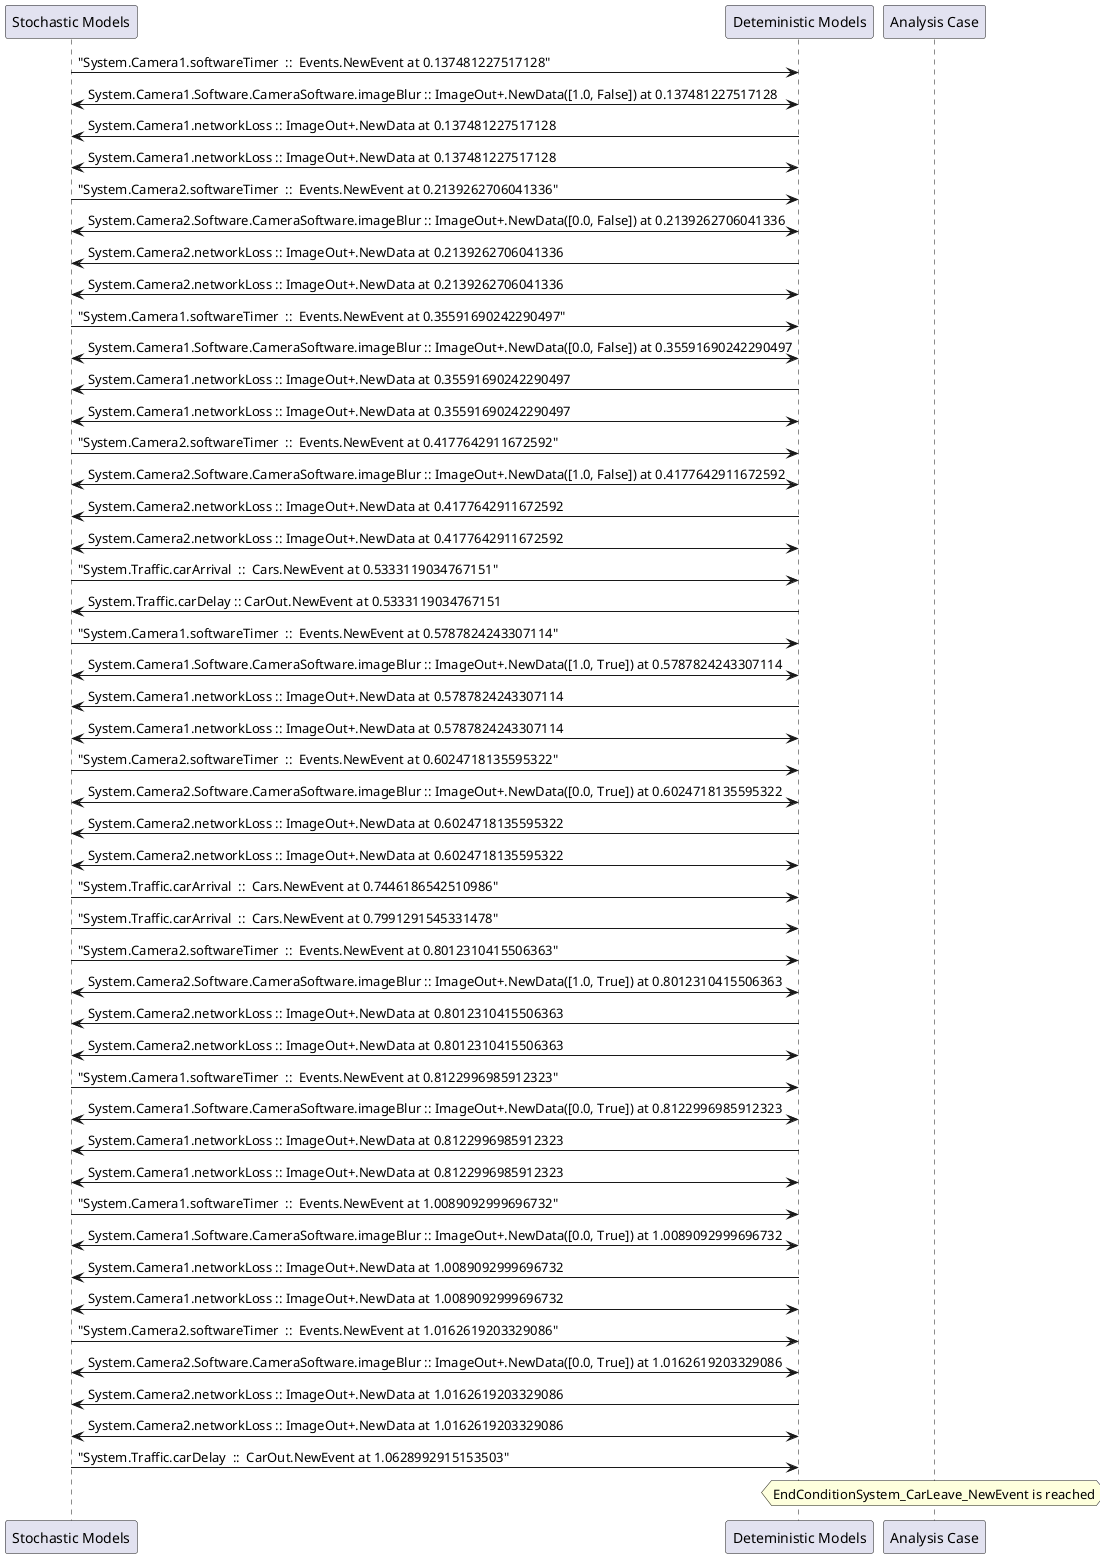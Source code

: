 
	@startuml
	participant "Stochastic Models" as stochmodel
	participant "Deteministic Models" as detmodel
	participant "Analysis Case" as analysis
	{13470_stop} stochmodel -> detmodel : "System.Camera1.softwareTimer  ::  Events.NewEvent at 0.137481227517128"
detmodel <-> stochmodel : System.Camera1.Software.CameraSoftware.imageBlur :: ImageOut+.NewData([1.0, False]) at 0.137481227517128
detmodel -> stochmodel : System.Camera1.networkLoss :: ImageOut+.NewData at 0.137481227517128
detmodel <-> stochmodel : System.Camera1.networkLoss :: ImageOut+.NewData at 0.137481227517128
{13485_stop} stochmodel -> detmodel : "System.Camera2.softwareTimer  ::  Events.NewEvent at 0.2139262706041336"
detmodel <-> stochmodel : System.Camera2.Software.CameraSoftware.imageBlur :: ImageOut+.NewData([0.0, False]) at 0.2139262706041336
detmodel -> stochmodel : System.Camera2.networkLoss :: ImageOut+.NewData at 0.2139262706041336
detmodel <-> stochmodel : System.Camera2.networkLoss :: ImageOut+.NewData at 0.2139262706041336
{13471_stop} stochmodel -> detmodel : "System.Camera1.softwareTimer  ::  Events.NewEvent at 0.35591690242290497"
detmodel <-> stochmodel : System.Camera1.Software.CameraSoftware.imageBlur :: ImageOut+.NewData([0.0, False]) at 0.35591690242290497
detmodel -> stochmodel : System.Camera1.networkLoss :: ImageOut+.NewData at 0.35591690242290497
detmodel <-> stochmodel : System.Camera1.networkLoss :: ImageOut+.NewData at 0.35591690242290497
{13486_stop} stochmodel -> detmodel : "System.Camera2.softwareTimer  ::  Events.NewEvent at 0.4177642911672592"
detmodel <-> stochmodel : System.Camera2.Software.CameraSoftware.imageBlur :: ImageOut+.NewData([1.0, False]) at 0.4177642911672592
detmodel -> stochmodel : System.Camera2.networkLoss :: ImageOut+.NewData at 0.4177642911672592
detmodel <-> stochmodel : System.Camera2.networkLoss :: ImageOut+.NewData at 0.4177642911672592
{13500_stop} stochmodel -> detmodel : "System.Traffic.carArrival  ::  Cars.NewEvent at 0.5333119034767151"
{13510_start} detmodel -> stochmodel : System.Traffic.carDelay :: CarOut.NewEvent at 0.5333119034767151
{13472_stop} stochmodel -> detmodel : "System.Camera1.softwareTimer  ::  Events.NewEvent at 0.5787824243307114"
detmodel <-> stochmodel : System.Camera1.Software.CameraSoftware.imageBlur :: ImageOut+.NewData([1.0, True]) at 0.5787824243307114
detmodel -> stochmodel : System.Camera1.networkLoss :: ImageOut+.NewData at 0.5787824243307114
detmodel <-> stochmodel : System.Camera1.networkLoss :: ImageOut+.NewData at 0.5787824243307114
{13487_stop} stochmodel -> detmodel : "System.Camera2.softwareTimer  ::  Events.NewEvent at 0.6024718135595322"
detmodel <-> stochmodel : System.Camera2.Software.CameraSoftware.imageBlur :: ImageOut+.NewData([0.0, True]) at 0.6024718135595322
detmodel -> stochmodel : System.Camera2.networkLoss :: ImageOut+.NewData at 0.6024718135595322
detmodel <-> stochmodel : System.Camera2.networkLoss :: ImageOut+.NewData at 0.6024718135595322
{13501_stop} stochmodel -> detmodel : "System.Traffic.carArrival  ::  Cars.NewEvent at 0.7446186542510986"
{13502_stop} stochmodel -> detmodel : "System.Traffic.carArrival  ::  Cars.NewEvent at 0.7991291545331478"
{13488_stop} stochmodel -> detmodel : "System.Camera2.softwareTimer  ::  Events.NewEvent at 0.8012310415506363"
detmodel <-> stochmodel : System.Camera2.Software.CameraSoftware.imageBlur :: ImageOut+.NewData([1.0, True]) at 0.8012310415506363
detmodel -> stochmodel : System.Camera2.networkLoss :: ImageOut+.NewData at 0.8012310415506363
detmodel <-> stochmodel : System.Camera2.networkLoss :: ImageOut+.NewData at 0.8012310415506363
{13473_stop} stochmodel -> detmodel : "System.Camera1.softwareTimer  ::  Events.NewEvent at 0.8122996985912323"
detmodel <-> stochmodel : System.Camera1.Software.CameraSoftware.imageBlur :: ImageOut+.NewData([0.0, True]) at 0.8122996985912323
detmodel -> stochmodel : System.Camera1.networkLoss :: ImageOut+.NewData at 0.8122996985912323
detmodel <-> stochmodel : System.Camera1.networkLoss :: ImageOut+.NewData at 0.8122996985912323
{13474_stop} stochmodel -> detmodel : "System.Camera1.softwareTimer  ::  Events.NewEvent at 1.0089092999696732"
detmodel <-> stochmodel : System.Camera1.Software.CameraSoftware.imageBlur :: ImageOut+.NewData([0.0, True]) at 1.0089092999696732
detmodel -> stochmodel : System.Camera1.networkLoss :: ImageOut+.NewData at 1.0089092999696732
detmodel <-> stochmodel : System.Camera1.networkLoss :: ImageOut+.NewData at 1.0089092999696732
{13489_stop} stochmodel -> detmodel : "System.Camera2.softwareTimer  ::  Events.NewEvent at 1.0162619203329086"
detmodel <-> stochmodel : System.Camera2.Software.CameraSoftware.imageBlur :: ImageOut+.NewData([0.0, True]) at 1.0162619203329086
detmodel -> stochmodel : System.Camera2.networkLoss :: ImageOut+.NewData at 1.0162619203329086
detmodel <-> stochmodel : System.Camera2.networkLoss :: ImageOut+.NewData at 1.0162619203329086
{13510_stop} stochmodel -> detmodel : "System.Traffic.carDelay  ::  CarOut.NewEvent at 1.0628992915153503"
{13510_start} <-> {13510_stop} : delay
hnote over analysis 
EndConditionSystem_CarLeave_NewEvent is reached
endnote
@enduml